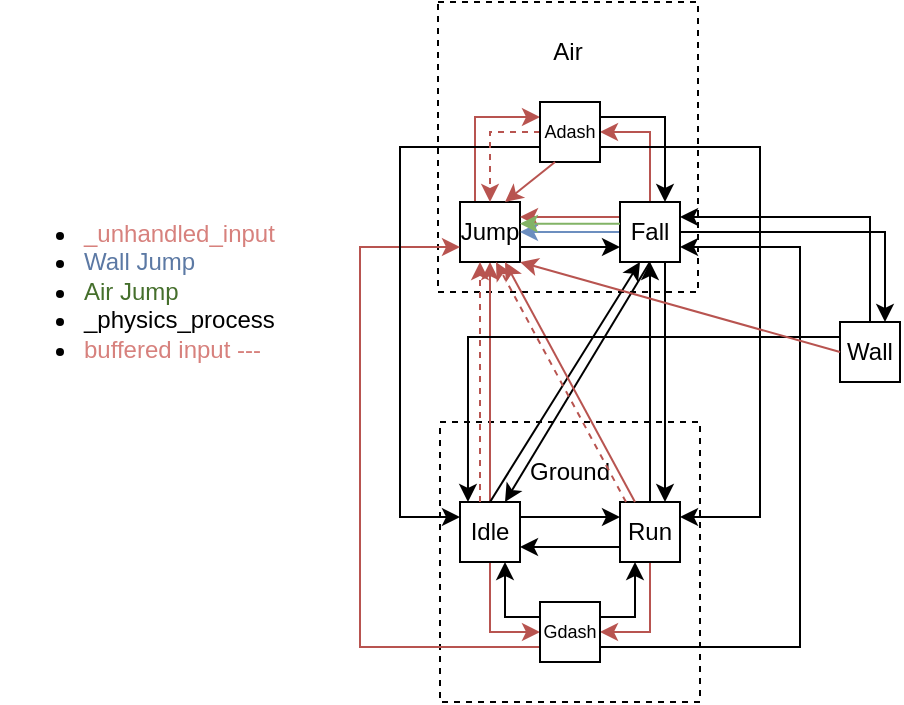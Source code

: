 <mxfile version="21.6.1" type="github">
  <diagram name="Page-1" id="fmRlHji0forrvQp5yMxz">
    <mxGraphModel dx="493" dy="393" grid="1" gridSize="10" guides="1" tooltips="1" connect="1" arrows="1" fold="1" page="1" pageScale="1" pageWidth="827" pageHeight="1169" math="0" shadow="0">
      <root>
        <mxCell id="0" />
        <mxCell id="1" parent="0" />
        <mxCell id="mkStvvmIylcnI5PQwps2-8" value="" style="rounded=0;whiteSpace=wrap;html=1;glass=0;dashed=1;" vertex="1" parent="1">
          <mxGeometry x="349" y="110" width="130" height="145" as="geometry" />
        </mxCell>
        <mxCell id="mkStvvmIylcnI5PQwps2-2" value="" style="rounded=0;whiteSpace=wrap;html=1;dashed=1;" vertex="1" parent="1">
          <mxGeometry x="350" y="320" width="130" height="140" as="geometry" />
        </mxCell>
        <mxCell id="_a7Appp3z4muIdz7x5uz-7" style="edgeStyle=orthogonalEdgeStyle;rounded=0;orthogonalLoop=1;jettySize=auto;html=1;exitX=1;exitY=0.25;exitDx=0;exitDy=0;entryX=0;entryY=0.25;entryDx=0;entryDy=0;" parent="1" source="_a7Appp3z4muIdz7x5uz-1" target="_a7Appp3z4muIdz7x5uz-4" edge="1">
          <mxGeometry relative="1" as="geometry" />
        </mxCell>
        <mxCell id="mkStvvmIylcnI5PQwps2-13" style="edgeStyle=orthogonalEdgeStyle;rounded=0;orthogonalLoop=1;jettySize=auto;html=1;exitX=0.5;exitY=0;exitDx=0;exitDy=0;entryX=0.5;entryY=1;entryDx=0;entryDy=0;fillColor=#f8cecc;strokeColor=#b85450;" edge="1" parent="1" source="_a7Appp3z4muIdz7x5uz-1" target="mkStvvmIylcnI5PQwps2-11">
          <mxGeometry relative="1" as="geometry" />
        </mxCell>
        <mxCell id="mkStvvmIylcnI5PQwps2-27" style="edgeStyle=orthogonalEdgeStyle;rounded=0;orthogonalLoop=1;jettySize=auto;html=1;exitX=0.5;exitY=1;exitDx=0;exitDy=0;entryX=0;entryY=0.5;entryDx=0;entryDy=0;fillColor=#f8cecc;strokeColor=#b85450;" edge="1" parent="1" source="_a7Appp3z4muIdz7x5uz-1" target="mkStvvmIylcnI5PQwps2-22">
          <mxGeometry relative="1" as="geometry" />
        </mxCell>
        <mxCell id="_a7Appp3z4muIdz7x5uz-1" value="Idle" style="whiteSpace=wrap;html=1;aspect=fixed;" parent="1" vertex="1">
          <mxGeometry x="360" y="360" width="30" height="30" as="geometry" />
        </mxCell>
        <mxCell id="mkStvvmIylcnI5PQwps2-29" style="edgeStyle=orthogonalEdgeStyle;rounded=0;orthogonalLoop=1;jettySize=auto;html=1;exitX=0.5;exitY=1;exitDx=0;exitDy=0;entryX=1;entryY=0.5;entryDx=0;entryDy=0;fillColor=#f8cecc;strokeColor=#b85450;" edge="1" parent="1" source="_a7Appp3z4muIdz7x5uz-4" target="mkStvvmIylcnI5PQwps2-22">
          <mxGeometry relative="1" as="geometry" />
        </mxCell>
        <mxCell id="_a7Appp3z4muIdz7x5uz-4" value="Run" style="whiteSpace=wrap;html=1;aspect=fixed;" parent="1" vertex="1">
          <mxGeometry x="440" y="360" width="30" height="30" as="geometry" />
        </mxCell>
        <mxCell id="mkStvvmIylcnI5PQwps2-3" value="" style="edgeStyle=orthogonalEdgeStyle;rounded=0;orthogonalLoop=1;jettySize=auto;html=1;exitX=0;exitY=0.75;exitDx=0;exitDy=0;entryX=1;entryY=0.75;entryDx=0;entryDy=0;" edge="1" parent="1" source="_a7Appp3z4muIdz7x5uz-4" target="_a7Appp3z4muIdz7x5uz-1">
          <mxGeometry relative="1" as="geometry">
            <mxPoint x="440" y="383" as="sourcePoint" />
            <mxPoint x="390" y="383" as="targetPoint" />
          </mxGeometry>
        </mxCell>
        <mxCell id="mkStvvmIylcnI5PQwps2-4" value="Ground" style="text;html=1;strokeColor=none;fillColor=none;align=center;verticalAlign=middle;whiteSpace=wrap;rounded=0;" vertex="1" parent="1">
          <mxGeometry x="385" y="330" width="60" height="30" as="geometry" />
        </mxCell>
        <mxCell id="mkStvvmIylcnI5PQwps2-9" value="Air" style="text;html=1;strokeColor=none;fillColor=none;align=center;verticalAlign=middle;whiteSpace=wrap;rounded=0;" vertex="1" parent="1">
          <mxGeometry x="384" y="120" width="60" height="30" as="geometry" />
        </mxCell>
        <mxCell id="mkStvvmIylcnI5PQwps2-15" style="edgeStyle=orthogonalEdgeStyle;rounded=0;orthogonalLoop=1;jettySize=auto;html=1;exitX=1;exitY=0.75;exitDx=0;exitDy=0;entryX=0;entryY=0.75;entryDx=0;entryDy=0;" edge="1" parent="1" source="mkStvvmIylcnI5PQwps2-11" target="mkStvvmIylcnI5PQwps2-12">
          <mxGeometry relative="1" as="geometry" />
        </mxCell>
        <mxCell id="mkStvvmIylcnI5PQwps2-31" style="edgeStyle=orthogonalEdgeStyle;rounded=0;orthogonalLoop=1;jettySize=auto;html=1;exitX=0.25;exitY=0;exitDx=0;exitDy=0;entryX=0;entryY=0.25;entryDx=0;entryDy=0;fillColor=#f8cecc;strokeColor=#b85450;" edge="1" parent="1" source="mkStvvmIylcnI5PQwps2-11" target="mkStvvmIylcnI5PQwps2-30">
          <mxGeometry relative="1" as="geometry" />
        </mxCell>
        <mxCell id="mkStvvmIylcnI5PQwps2-11" value="Jump" style="whiteSpace=wrap;html=1;aspect=fixed;" vertex="1" parent="1">
          <mxGeometry x="360" y="210" width="30" height="30" as="geometry" />
        </mxCell>
        <mxCell id="mkStvvmIylcnI5PQwps2-16" style="edgeStyle=orthogonalEdgeStyle;rounded=0;orthogonalLoop=1;jettySize=auto;html=1;exitX=0;exitY=0.25;exitDx=0;exitDy=0;entryX=1;entryY=0.25;entryDx=0;entryDy=0;fillColor=#f8cecc;strokeColor=#b85450;" edge="1" parent="1" source="mkStvvmIylcnI5PQwps2-12" target="mkStvvmIylcnI5PQwps2-11">
          <mxGeometry relative="1" as="geometry" />
        </mxCell>
        <mxCell id="mkStvvmIylcnI5PQwps2-19" style="edgeStyle=orthogonalEdgeStyle;rounded=0;orthogonalLoop=1;jettySize=auto;html=1;exitX=0.75;exitY=1;exitDx=0;exitDy=0;entryX=0.75;entryY=0;entryDx=0;entryDy=0;" edge="1" parent="1" source="mkStvvmIylcnI5PQwps2-12" target="_a7Appp3z4muIdz7x5uz-4">
          <mxGeometry relative="1" as="geometry" />
        </mxCell>
        <mxCell id="mkStvvmIylcnI5PQwps2-33" style="edgeStyle=orthogonalEdgeStyle;rounded=0;orthogonalLoop=1;jettySize=auto;html=1;exitX=0.5;exitY=0;exitDx=0;exitDy=0;entryX=1;entryY=0.5;entryDx=0;entryDy=0;fillColor=#f8cecc;strokeColor=#b85450;" edge="1" parent="1" source="mkStvvmIylcnI5PQwps2-12" target="mkStvvmIylcnI5PQwps2-30">
          <mxGeometry relative="1" as="geometry" />
        </mxCell>
        <mxCell id="mkStvvmIylcnI5PQwps2-41" style="edgeStyle=orthogonalEdgeStyle;rounded=0;orthogonalLoop=1;jettySize=auto;html=1;exitX=1;exitY=0.5;exitDx=0;exitDy=0;entryX=0.75;entryY=0;entryDx=0;entryDy=0;" edge="1" parent="1" source="mkStvvmIylcnI5PQwps2-12" target="mkStvvmIylcnI5PQwps2-36">
          <mxGeometry relative="1" as="geometry" />
        </mxCell>
        <mxCell id="mkStvvmIylcnI5PQwps2-48" style="edgeStyle=orthogonalEdgeStyle;rounded=0;orthogonalLoop=1;jettySize=auto;html=1;exitX=0;exitY=0.5;exitDx=0;exitDy=0;entryX=1;entryY=0.5;entryDx=0;entryDy=0;fillColor=#dae8fc;strokeColor=#6c8ebf;" edge="1" parent="1" source="mkStvvmIylcnI5PQwps2-12" target="mkStvvmIylcnI5PQwps2-11">
          <mxGeometry relative="1" as="geometry" />
        </mxCell>
        <mxCell id="mkStvvmIylcnI5PQwps2-12" value="Fall" style="whiteSpace=wrap;html=1;aspect=fixed;" vertex="1" parent="1">
          <mxGeometry x="440" y="210" width="30" height="30" as="geometry" />
        </mxCell>
        <mxCell id="mkStvvmIylcnI5PQwps2-14" value="" style="endArrow=classic;html=1;rounded=0;exitX=0.5;exitY=0;exitDx=0;exitDy=0;" edge="1" parent="1" source="_a7Appp3z4muIdz7x5uz-1">
          <mxGeometry width="50" height="50" relative="1" as="geometry">
            <mxPoint x="400" y="290" as="sourcePoint" />
            <mxPoint x="450" y="240" as="targetPoint" />
          </mxGeometry>
        </mxCell>
        <mxCell id="mkStvvmIylcnI5PQwps2-17" value="" style="endArrow=classic;html=1;rounded=0;exitX=0.5;exitY=1;exitDx=0;exitDy=0;entryX=0.75;entryY=0;entryDx=0;entryDy=0;" edge="1" parent="1" source="mkStvvmIylcnI5PQwps2-12" target="_a7Appp3z4muIdz7x5uz-1">
          <mxGeometry width="50" height="50" relative="1" as="geometry">
            <mxPoint x="420" y="300" as="sourcePoint" />
            <mxPoint x="470" y="250" as="targetPoint" />
          </mxGeometry>
        </mxCell>
        <mxCell id="mkStvvmIylcnI5PQwps2-18" value="" style="endArrow=classic;html=1;rounded=0;exitX=0.5;exitY=0;exitDx=0;exitDy=0;entryX=0.5;entryY=1;entryDx=0;entryDy=0;" edge="1" parent="1" source="_a7Appp3z4muIdz7x5uz-4" target="mkStvvmIylcnI5PQwps2-12">
          <mxGeometry width="50" height="50" relative="1" as="geometry">
            <mxPoint x="420" y="300" as="sourcePoint" />
            <mxPoint x="470" y="250" as="targetPoint" />
          </mxGeometry>
        </mxCell>
        <mxCell id="mkStvvmIylcnI5PQwps2-21" value="" style="endArrow=classic;html=1;rounded=0;entryX=0.75;entryY=1;entryDx=0;entryDy=0;exitX=0.25;exitY=0;exitDx=0;exitDy=0;fillColor=#f8cecc;strokeColor=#b85450;" edge="1" parent="1" source="_a7Appp3z4muIdz7x5uz-4" target="mkStvvmIylcnI5PQwps2-11">
          <mxGeometry width="50" height="50" relative="1" as="geometry">
            <mxPoint x="420" y="300" as="sourcePoint" />
            <mxPoint x="470" y="250" as="targetPoint" />
          </mxGeometry>
        </mxCell>
        <mxCell id="mkStvvmIylcnI5PQwps2-26" style="edgeStyle=orthogonalEdgeStyle;rounded=0;orthogonalLoop=1;jettySize=auto;html=1;exitX=0;exitY=0.25;exitDx=0;exitDy=0;entryX=0.75;entryY=1;entryDx=0;entryDy=0;" edge="1" parent="1" source="mkStvvmIylcnI5PQwps2-22" target="_a7Appp3z4muIdz7x5uz-1">
          <mxGeometry relative="1" as="geometry" />
        </mxCell>
        <mxCell id="mkStvvmIylcnI5PQwps2-28" style="edgeStyle=orthogonalEdgeStyle;rounded=0;orthogonalLoop=1;jettySize=auto;html=1;exitX=1;exitY=0.25;exitDx=0;exitDy=0;entryX=0.25;entryY=1;entryDx=0;entryDy=0;" edge="1" parent="1" source="mkStvvmIylcnI5PQwps2-22" target="_a7Appp3z4muIdz7x5uz-4">
          <mxGeometry relative="1" as="geometry" />
        </mxCell>
        <mxCell id="mkStvvmIylcnI5PQwps2-34" style="edgeStyle=orthogonalEdgeStyle;rounded=0;orthogonalLoop=1;jettySize=auto;html=1;exitX=0;exitY=0.75;exitDx=0;exitDy=0;entryX=0;entryY=0.75;entryDx=0;entryDy=0;fillColor=#f8cecc;strokeColor=#b85450;" edge="1" parent="1" source="mkStvvmIylcnI5PQwps2-22" target="mkStvvmIylcnI5PQwps2-11">
          <mxGeometry relative="1" as="geometry">
            <Array as="points">
              <mxPoint x="310" y="433" />
              <mxPoint x="310" y="233" />
            </Array>
          </mxGeometry>
        </mxCell>
        <mxCell id="mkStvvmIylcnI5PQwps2-35" style="edgeStyle=orthogonalEdgeStyle;rounded=0;orthogonalLoop=1;jettySize=auto;html=1;exitX=1;exitY=0.75;exitDx=0;exitDy=0;entryX=1;entryY=0.75;entryDx=0;entryDy=0;" edge="1" parent="1" source="mkStvvmIylcnI5PQwps2-22" target="mkStvvmIylcnI5PQwps2-12">
          <mxGeometry relative="1" as="geometry">
            <Array as="points">
              <mxPoint x="530" y="433" />
              <mxPoint x="530" y="233" />
            </Array>
          </mxGeometry>
        </mxCell>
        <mxCell id="mkStvvmIylcnI5PQwps2-22" value="Gdash" style="whiteSpace=wrap;html=1;aspect=fixed;verticalAlign=middle;fontSize=9;" vertex="1" parent="1">
          <mxGeometry x="400" y="410" width="30" height="30" as="geometry" />
        </mxCell>
        <mxCell id="mkStvvmIylcnI5PQwps2-32" style="edgeStyle=orthogonalEdgeStyle;rounded=0;orthogonalLoop=1;jettySize=auto;html=1;exitX=1;exitY=0.25;exitDx=0;exitDy=0;entryX=0.75;entryY=0;entryDx=0;entryDy=0;" edge="1" parent="1" source="mkStvvmIylcnI5PQwps2-30" target="mkStvvmIylcnI5PQwps2-12">
          <mxGeometry relative="1" as="geometry" />
        </mxCell>
        <mxCell id="mkStvvmIylcnI5PQwps2-42" style="edgeStyle=orthogonalEdgeStyle;rounded=0;orthogonalLoop=1;jettySize=auto;html=1;exitX=1;exitY=0.75;exitDx=0;exitDy=0;entryX=1;entryY=0.25;entryDx=0;entryDy=0;" edge="1" parent="1" source="mkStvvmIylcnI5PQwps2-30" target="_a7Appp3z4muIdz7x5uz-4">
          <mxGeometry relative="1" as="geometry">
            <Array as="points">
              <mxPoint x="510" y="183" />
              <mxPoint x="510" y="368" />
            </Array>
          </mxGeometry>
        </mxCell>
        <mxCell id="mkStvvmIylcnI5PQwps2-43" style="edgeStyle=orthogonalEdgeStyle;rounded=0;orthogonalLoop=1;jettySize=auto;html=1;exitX=0;exitY=0.75;exitDx=0;exitDy=0;entryX=0;entryY=0.25;entryDx=0;entryDy=0;" edge="1" parent="1" source="mkStvvmIylcnI5PQwps2-30" target="_a7Appp3z4muIdz7x5uz-1">
          <mxGeometry relative="1" as="geometry">
            <Array as="points">
              <mxPoint x="330" y="183" />
              <mxPoint x="330" y="368" />
            </Array>
          </mxGeometry>
        </mxCell>
        <mxCell id="mkStvvmIylcnI5PQwps2-44" style="edgeStyle=orthogonalEdgeStyle;rounded=0;orthogonalLoop=1;jettySize=auto;html=1;exitX=0;exitY=0.5;exitDx=0;exitDy=0;entryX=0.5;entryY=0;entryDx=0;entryDy=0;fillColor=#f8cecc;strokeColor=#b85450;dashed=1;" edge="1" parent="1" source="mkStvvmIylcnI5PQwps2-30" target="mkStvvmIylcnI5PQwps2-11">
          <mxGeometry relative="1" as="geometry" />
        </mxCell>
        <mxCell id="mkStvvmIylcnI5PQwps2-30" value="Adash" style="whiteSpace=wrap;html=1;aspect=fixed;verticalAlign=middle;fontSize=9;" vertex="1" parent="1">
          <mxGeometry x="400" y="160" width="30" height="30" as="geometry" />
        </mxCell>
        <mxCell id="mkStvvmIylcnI5PQwps2-45" style="edgeStyle=orthogonalEdgeStyle;rounded=0;orthogonalLoop=1;jettySize=auto;html=1;exitX=0.5;exitY=0;exitDx=0;exitDy=0;entryX=1;entryY=0.25;entryDx=0;entryDy=0;" edge="1" parent="1" source="mkStvvmIylcnI5PQwps2-36" target="mkStvvmIylcnI5PQwps2-12">
          <mxGeometry relative="1" as="geometry" />
        </mxCell>
        <mxCell id="mkStvvmIylcnI5PQwps2-46" style="edgeStyle=orthogonalEdgeStyle;rounded=0;orthogonalLoop=1;jettySize=auto;html=1;exitX=0;exitY=0.25;exitDx=0;exitDy=0;entryX=0.133;entryY=0;entryDx=0;entryDy=0;entryPerimeter=0;" edge="1" parent="1" source="mkStvvmIylcnI5PQwps2-36" target="_a7Appp3z4muIdz7x5uz-1">
          <mxGeometry relative="1" as="geometry" />
        </mxCell>
        <mxCell id="mkStvvmIylcnI5PQwps2-36" value="Wall" style="whiteSpace=wrap;html=1;aspect=fixed;" vertex="1" parent="1">
          <mxGeometry x="550" y="270" width="30" height="30" as="geometry" />
        </mxCell>
        <mxCell id="mkStvvmIylcnI5PQwps2-38" style="edgeStyle=orthogonalEdgeStyle;rounded=0;orthogonalLoop=1;jettySize=auto;html=1;exitX=0.5;exitY=0;exitDx=0;exitDy=0;entryX=0.5;entryY=1;entryDx=0;entryDy=0;fillColor=#f8cecc;strokeColor=#b85450;dashed=1;" edge="1" parent="1">
          <mxGeometry relative="1" as="geometry">
            <mxPoint x="370" y="360" as="sourcePoint" />
            <mxPoint x="370" y="240" as="targetPoint" />
          </mxGeometry>
        </mxCell>
        <mxCell id="mkStvvmIylcnI5PQwps2-40" value="" style="endArrow=classic;html=1;rounded=0;entryX=0.75;entryY=1;entryDx=0;entryDy=0;exitX=0.25;exitY=0;exitDx=0;exitDy=0;fillColor=#f8cecc;strokeColor=#b85450;dashed=1;" edge="1" parent="1">
          <mxGeometry width="50" height="50" relative="1" as="geometry">
            <mxPoint x="443" y="360" as="sourcePoint" />
            <mxPoint x="378" y="240" as="targetPoint" />
          </mxGeometry>
        </mxCell>
        <mxCell id="mkStvvmIylcnI5PQwps2-49" style="edgeStyle=orthogonalEdgeStyle;rounded=0;orthogonalLoop=1;jettySize=auto;html=1;exitX=0;exitY=0.5;exitDx=0;exitDy=0;entryX=1;entryY=0.5;entryDx=0;entryDy=0;fillColor=#d5e8d4;strokeColor=#82b366;" edge="1" parent="1">
          <mxGeometry relative="1" as="geometry">
            <mxPoint x="440" y="220.83" as="sourcePoint" />
            <mxPoint x="390" y="220.83" as="targetPoint" />
          </mxGeometry>
        </mxCell>
        <mxCell id="mkStvvmIylcnI5PQwps2-51" value="" style="endArrow=classic;html=1;rounded=0;exitX=0.25;exitY=1;exitDx=0;exitDy=0;entryX=0.75;entryY=0;entryDx=0;entryDy=0;fillColor=#f8cecc;strokeColor=#b85450;" edge="1" parent="1" source="mkStvvmIylcnI5PQwps2-30" target="mkStvvmIylcnI5PQwps2-11">
          <mxGeometry width="50" height="50" relative="1" as="geometry">
            <mxPoint x="370" y="270" as="sourcePoint" />
            <mxPoint x="420" y="220" as="targetPoint" />
          </mxGeometry>
        </mxCell>
        <mxCell id="mkStvvmIylcnI5PQwps2-52" value="" style="endArrow=classic;html=1;rounded=0;exitX=0;exitY=0.5;exitDx=0;exitDy=0;entryX=1;entryY=1;entryDx=0;entryDy=0;fillColor=#f8cecc;strokeColor=#b85450;" edge="1" parent="1" source="mkStvvmIylcnI5PQwps2-36" target="mkStvvmIylcnI5PQwps2-11">
          <mxGeometry width="50" height="50" relative="1" as="geometry">
            <mxPoint x="430" y="300" as="sourcePoint" />
            <mxPoint x="480" y="250" as="targetPoint" />
          </mxGeometry>
        </mxCell>
        <mxCell id="mkStvvmIylcnI5PQwps2-54" value="&lt;ul&gt;&lt;li style=&quot;&quot;&gt;&lt;font color=&quot;#d7817d&quot;&gt;_unhandled_input&lt;/font&gt;&lt;/li&gt;&lt;li style=&quot;&quot;&gt;&lt;font color=&quot;#5c79a4&quot;&gt;Wall Jump&lt;/font&gt;&lt;/li&gt;&lt;li style=&quot;&quot;&gt;&lt;font color=&quot;#456f2c&quot;&gt;Air Jump&lt;/font&gt;&lt;/li&gt;&lt;li style=&quot;&quot;&gt;_physics_process&lt;/li&gt;&lt;li style=&quot;&quot;&gt;&lt;font color=&quot;#d7817d&quot;&gt;buffered input ---&lt;/font&gt;&lt;/li&gt;&lt;/ul&gt;&lt;font color=&quot;#456f2c&quot;&gt;&lt;br&gt;&lt;/font&gt;" style="text;html=1;strokeColor=none;fillColor=none;align=left;verticalAlign=top;whiteSpace=wrap;rounded=0;" vertex="1" parent="1">
          <mxGeometry x="130" y="200" width="170" height="120" as="geometry" />
        </mxCell>
      </root>
    </mxGraphModel>
  </diagram>
</mxfile>
